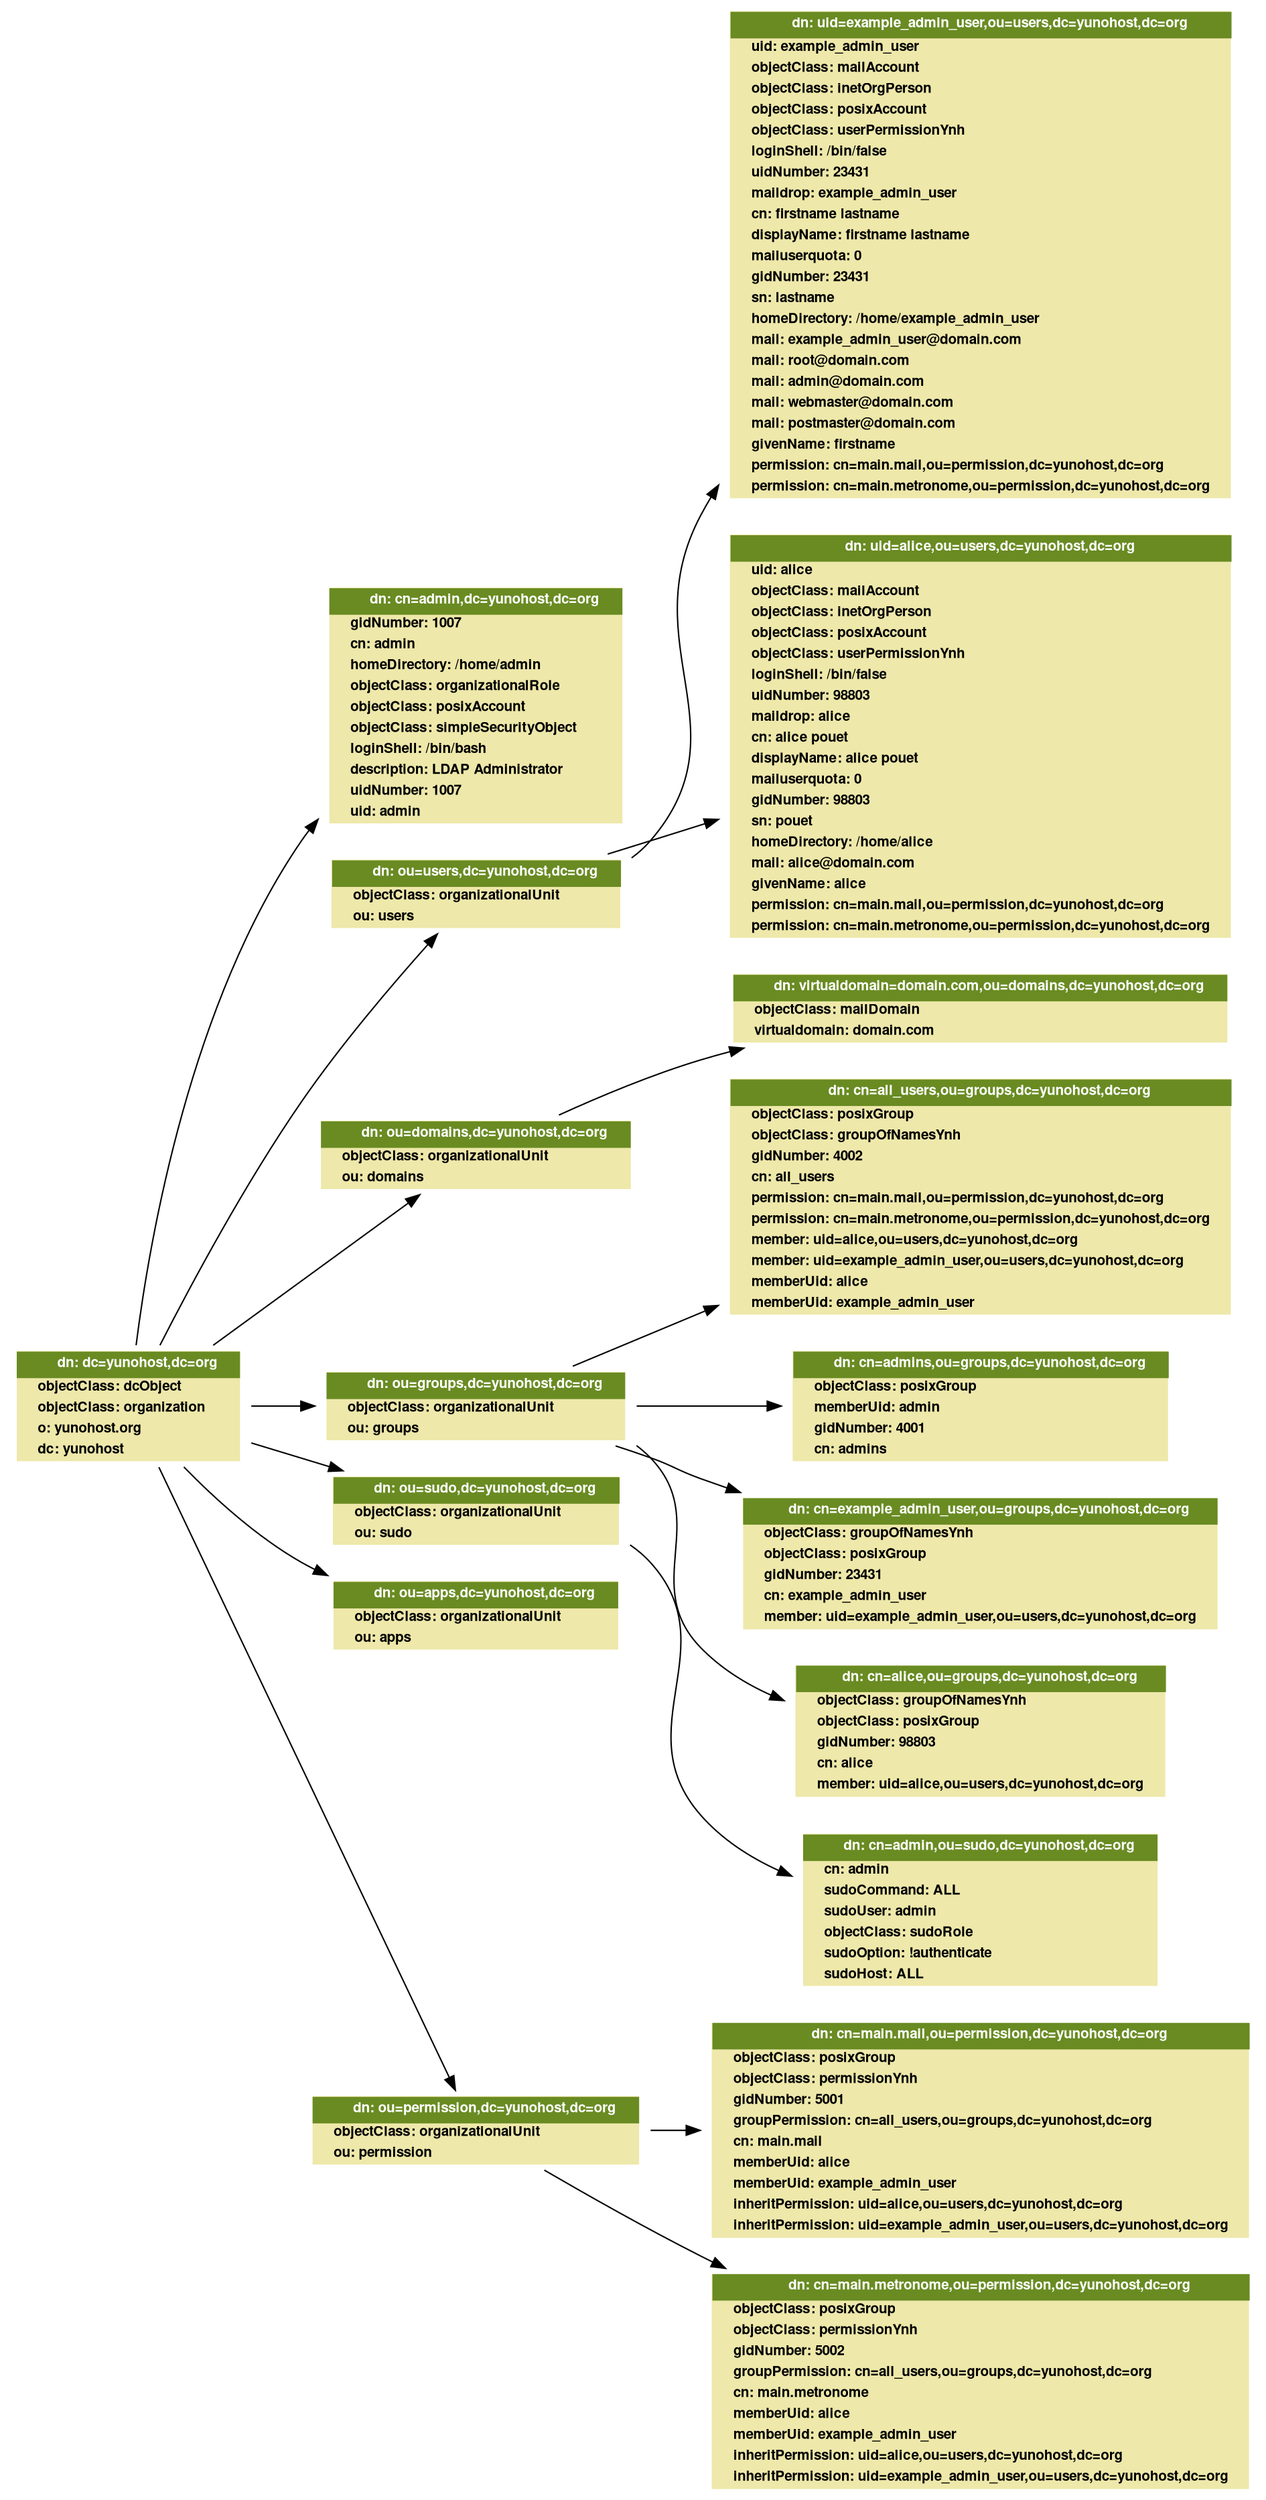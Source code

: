 strict digraph "<stdin>" {
  rankdir=LR

  fontname = "Helvetica"
  fontsize = 10
  splines  = true

  node [
    fontname = "Helvetica"
    fontsize = 10
    shape = "plaintext"
  ]

  edge [
    fontname = "Helvetica"
    fontsize = 10
  ]



  n0 [label=<
    <TABLE BGCOLOR="palegoldenrod" BORDER="0" CELLBORDER="0" CELLSPACING="0">
        <TR><TD CELLPADDING="4" ALIGN="CENTER" BGCOLOR="olivedrab4">
    <FONT FACE="Helvetica Bold" COLOR="white">
    dn: dc=yunohost,dc=org
    </FONT></TD></TR>
        <TR><TD BORDER="0" ALIGN="LEFT">
    <FONT FACE="Helvetica Bold">objectClass: dcObject</FONT>
    </TD></TR>
        <TR><TD BORDER="0" ALIGN="LEFT">
    <FONT FACE="Helvetica Bold">objectClass: organization</FONT>
    </TD></TR>
        <TR><TD BORDER="0" ALIGN="LEFT">
    <FONT FACE="Helvetica Bold">o: yunohost.org</FONT>
    </TD></TR>
        <TR><TD BORDER="0" ALIGN="LEFT">
    <FONT FACE="Helvetica Bold">dc: yunohost</FONT>
    </TD></TR>
    </TABLE>
  >]



  n1 [label=<
    <TABLE BGCOLOR="palegoldenrod" BORDER="0" CELLBORDER="0" CELLSPACING="0">
        <TR><TD CELLPADDING="4" ALIGN="CENTER" BGCOLOR="olivedrab4">
    <FONT FACE="Helvetica Bold" COLOR="white">
    dn: cn=admin,dc=yunohost,dc=org
    </FONT></TD></TR>
        <TR><TD BORDER="0" ALIGN="LEFT">
    <FONT FACE="Helvetica Bold">gidNumber: 1007</FONT>
    </TD></TR>
        <TR><TD BORDER="0" ALIGN="LEFT">
    <FONT FACE="Helvetica Bold">cn: admin</FONT>
    </TD></TR>
        <TR><TD BORDER="0" ALIGN="LEFT">
    <FONT FACE="Helvetica Bold">homeDirectory: /home/admin</FONT>
    </TD></TR>
        <TR><TD BORDER="0" ALIGN="LEFT">
    <FONT FACE="Helvetica Bold">objectClass: organizationalRole</FONT>
    </TD></TR>
        <TR><TD BORDER="0" ALIGN="LEFT">
    <FONT FACE="Helvetica Bold">objectClass: posixAccount</FONT>
    </TD></TR>
        <TR><TD BORDER="0" ALIGN="LEFT">
    <FONT FACE="Helvetica Bold">objectClass: simpleSecurityObject</FONT>
    </TD></TR>
        <TR><TD BORDER="0" ALIGN="LEFT">
    <FONT FACE="Helvetica Bold">loginShell: /bin/bash</FONT>
    </TD></TR>
        <TR><TD BORDER="0" ALIGN="LEFT">
    <FONT FACE="Helvetica Bold">description: LDAP Administrator</FONT>
    </TD></TR>
        <TR><TD BORDER="0" ALIGN="LEFT">
    <FONT FACE="Helvetica Bold">uidNumber: 1007</FONT>
    </TD></TR>
        <TR><TD BORDER="0" ALIGN="LEFT">
    <FONT FACE="Helvetica Bold">uid: admin</FONT>
    </TD></TR>
    </TABLE>
  >]
  n0->n1



  n2 [label=<
    <TABLE BGCOLOR="palegoldenrod" BORDER="0" CELLBORDER="0" CELLSPACING="0">
        <TR><TD CELLPADDING="4" ALIGN="CENTER" BGCOLOR="olivedrab4">
    <FONT FACE="Helvetica Bold" COLOR="white">
    dn: ou=users,dc=yunohost,dc=org
    </FONT></TD></TR>
        <TR><TD BORDER="0" ALIGN="LEFT">
    <FONT FACE="Helvetica Bold">objectClass: organizationalUnit</FONT>
    </TD></TR>
        <TR><TD BORDER="0" ALIGN="LEFT">
    <FONT FACE="Helvetica Bold">ou: users</FONT>
    </TD></TR>
    </TABLE>
  >]
  n0->n2



  n3 [label=<
    <TABLE BGCOLOR="palegoldenrod" BORDER="0" CELLBORDER="0" CELLSPACING="0">
        <TR><TD CELLPADDING="4" ALIGN="CENTER" BGCOLOR="olivedrab4">
    <FONT FACE="Helvetica Bold" COLOR="white">
    dn: ou=domains,dc=yunohost,dc=org
    </FONT></TD></TR>
        <TR><TD BORDER="0" ALIGN="LEFT">
    <FONT FACE="Helvetica Bold">objectClass: organizationalUnit</FONT>
    </TD></TR>
        <TR><TD BORDER="0" ALIGN="LEFT">
    <FONT FACE="Helvetica Bold">ou: domains</FONT>
    </TD></TR>
    </TABLE>
  >]
  n0->n3



  n4 [label=<
    <TABLE BGCOLOR="palegoldenrod" BORDER="0" CELLBORDER="0" CELLSPACING="0">
        <TR><TD CELLPADDING="4" ALIGN="CENTER" BGCOLOR="olivedrab4">
    <FONT FACE="Helvetica Bold" COLOR="white">
    dn: ou=groups,dc=yunohost,dc=org
    </FONT></TD></TR>
        <TR><TD BORDER="0" ALIGN="LEFT">
    <FONT FACE="Helvetica Bold">objectClass: organizationalUnit</FONT>
    </TD></TR>
        <TR><TD BORDER="0" ALIGN="LEFT">
    <FONT FACE="Helvetica Bold">ou: groups</FONT>
    </TD></TR>
    </TABLE>
  >]
  n0->n4



  n5 [label=<
    <TABLE BGCOLOR="palegoldenrod" BORDER="0" CELLBORDER="0" CELLSPACING="0">
        <TR><TD CELLPADDING="4" ALIGN="CENTER" BGCOLOR="olivedrab4">
    <FONT FACE="Helvetica Bold" COLOR="white">
    dn: ou=sudo,dc=yunohost,dc=org
    </FONT></TD></TR>
        <TR><TD BORDER="0" ALIGN="LEFT">
    <FONT FACE="Helvetica Bold">objectClass: organizationalUnit</FONT>
    </TD></TR>
        <TR><TD BORDER="0" ALIGN="LEFT">
    <FONT FACE="Helvetica Bold">ou: sudo</FONT>
    </TD></TR>
    </TABLE>
  >]
  n0->n5



  n6 [label=<
    <TABLE BGCOLOR="palegoldenrod" BORDER="0" CELLBORDER="0" CELLSPACING="0">
        <TR><TD CELLPADDING="4" ALIGN="CENTER" BGCOLOR="olivedrab4">
    <FONT FACE="Helvetica Bold" COLOR="white">
    dn: ou=apps,dc=yunohost,dc=org
    </FONT></TD></TR>
        <TR><TD BORDER="0" ALIGN="LEFT">
    <FONT FACE="Helvetica Bold">objectClass: organizationalUnit</FONT>
    </TD></TR>
        <TR><TD BORDER="0" ALIGN="LEFT">
    <FONT FACE="Helvetica Bold">ou: apps</FONT>
    </TD></TR>
    </TABLE>
  >]
  n0->n6



  n7 [label=<
    <TABLE BGCOLOR="palegoldenrod" BORDER="0" CELLBORDER="0" CELLSPACING="0">
        <TR><TD CELLPADDING="4" ALIGN="CENTER" BGCOLOR="olivedrab4">
    <FONT FACE="Helvetica Bold" COLOR="white">
    dn: ou=permission,dc=yunohost,dc=org
    </FONT></TD></TR>
        <TR><TD BORDER="0" ALIGN="LEFT">
    <FONT FACE="Helvetica Bold">objectClass: organizationalUnit</FONT>
    </TD></TR>
        <TR><TD BORDER="0" ALIGN="LEFT">
    <FONT FACE="Helvetica Bold">ou: permission</FONT>
    </TD></TR>
    </TABLE>
  >]
  n0->n7



  n8 [label=<
    <TABLE BGCOLOR="palegoldenrod" BORDER="0" CELLBORDER="0" CELLSPACING="0">
        <TR><TD CELLPADDING="4" ALIGN="CENTER" BGCOLOR="olivedrab4">
    <FONT FACE="Helvetica Bold" COLOR="white">
    dn: cn=all_users,ou=groups,dc=yunohost,dc=org
    </FONT></TD></TR>
        <TR><TD BORDER="0" ALIGN="LEFT">
    <FONT FACE="Helvetica Bold">objectClass: posixGroup</FONT>
    </TD></TR>
        <TR><TD BORDER="0" ALIGN="LEFT">
    <FONT FACE="Helvetica Bold">objectClass: groupOfNamesYnh</FONT>
    </TD></TR>
        <TR><TD BORDER="0" ALIGN="LEFT">
    <FONT FACE="Helvetica Bold">gidNumber: 4002</FONT>
    </TD></TR>
        <TR><TD BORDER="0" ALIGN="LEFT">
    <FONT FACE="Helvetica Bold">cn: all_users</FONT>
    </TD></TR>
        <TR><TD BORDER="0" ALIGN="LEFT">
    <FONT FACE="Helvetica Bold">permission: cn=main.mail,ou=permission,dc=yunohost,dc=org</FONT>
    </TD></TR>
        <TR><TD BORDER="0" ALIGN="LEFT">
    <FONT FACE="Helvetica Bold">permission: cn=main.metronome,ou=permission,dc=yunohost,dc=org</FONT>
    </TD></TR>
        <TR><TD BORDER="0" ALIGN="LEFT">
    <FONT FACE="Helvetica Bold">member: uid=alice,ou=users,dc=yunohost,dc=org</FONT>
    </TD></TR>
        <TR><TD BORDER="0" ALIGN="LEFT">
    <FONT FACE="Helvetica Bold">member: uid=example_admin_user,ou=users,dc=yunohost,dc=org</FONT>
    </TD></TR>
        <TR><TD BORDER="0" ALIGN="LEFT">
    <FONT FACE="Helvetica Bold">memberUid: alice</FONT>
    </TD></TR>
        <TR><TD BORDER="0" ALIGN="LEFT">
    <FONT FACE="Helvetica Bold">memberUid: example_admin_user</FONT>
    </TD></TR>
    </TABLE>
  >]
  n4->n8



  n9 [label=<
    <TABLE BGCOLOR="palegoldenrod" BORDER="0" CELLBORDER="0" CELLSPACING="0">
        <TR><TD CELLPADDING="4" ALIGN="CENTER" BGCOLOR="olivedrab4">
    <FONT FACE="Helvetica Bold" COLOR="white">
    dn: cn=admins,ou=groups,dc=yunohost,dc=org
    </FONT></TD></TR>
        <TR><TD BORDER="0" ALIGN="LEFT">
    <FONT FACE="Helvetica Bold">objectClass: posixGroup</FONT>
    </TD></TR>
        <TR><TD BORDER="0" ALIGN="LEFT">
    <FONT FACE="Helvetica Bold">memberUid: admin</FONT>
    </TD></TR>
        <TR><TD BORDER="0" ALIGN="LEFT">
    <FONT FACE="Helvetica Bold">gidNumber: 4001</FONT>
    </TD></TR>
        <TR><TD BORDER="0" ALIGN="LEFT">
    <FONT FACE="Helvetica Bold">cn: admins</FONT>
    </TD></TR>
    </TABLE>
  >]
  n4->n9



  n10 [label=<
    <TABLE BGCOLOR="palegoldenrod" BORDER="0" CELLBORDER="0" CELLSPACING="0">
        <TR><TD CELLPADDING="4" ALIGN="CENTER" BGCOLOR="olivedrab4">
    <FONT FACE="Helvetica Bold" COLOR="white">
    dn: cn=admin,ou=sudo,dc=yunohost,dc=org
    </FONT></TD></TR>
        <TR><TD BORDER="0" ALIGN="LEFT">
    <FONT FACE="Helvetica Bold">cn: admin</FONT>
    </TD></TR>
        <TR><TD BORDER="0" ALIGN="LEFT">
    <FONT FACE="Helvetica Bold">sudoCommand: ALL</FONT>
    </TD></TR>
        <TR><TD BORDER="0" ALIGN="LEFT">
    <FONT FACE="Helvetica Bold">sudoUser: admin</FONT>
    </TD></TR>
        <TR><TD BORDER="0" ALIGN="LEFT">
    <FONT FACE="Helvetica Bold">objectClass: sudoRole</FONT>
    </TD></TR>
        <TR><TD BORDER="0" ALIGN="LEFT">
    <FONT FACE="Helvetica Bold">sudoOption: !authenticate</FONT>
    </TD></TR>
        <TR><TD BORDER="0" ALIGN="LEFT">
    <FONT FACE="Helvetica Bold">sudoHost: ALL</FONT>
    </TD></TR>
    </TABLE>
  >]
  n5->n10



  n11 [label=<
    <TABLE BGCOLOR="palegoldenrod" BORDER="0" CELLBORDER="0" CELLSPACING="0">
        <TR><TD CELLPADDING="4" ALIGN="CENTER" BGCOLOR="olivedrab4">
    <FONT FACE="Helvetica Bold" COLOR="white">
    dn: cn=main.mail,ou=permission,dc=yunohost,dc=org
    </FONT></TD></TR>
        <TR><TD BORDER="0" ALIGN="LEFT">
    <FONT FACE="Helvetica Bold">objectClass: posixGroup</FONT>
    </TD></TR>
        <TR><TD BORDER="0" ALIGN="LEFT">
    <FONT FACE="Helvetica Bold">objectClass: permissionYnh</FONT>
    </TD></TR>
        <TR><TD BORDER="0" ALIGN="LEFT">
    <FONT FACE="Helvetica Bold">gidNumber: 5001</FONT>
    </TD></TR>
        <TR><TD BORDER="0" ALIGN="LEFT">
    <FONT FACE="Helvetica Bold">groupPermission: cn=all_users,ou=groups,dc=yunohost,dc=org</FONT>
    </TD></TR>
        <TR><TD BORDER="0" ALIGN="LEFT">
    <FONT FACE="Helvetica Bold">cn: main.mail</FONT>
    </TD></TR>
        <TR><TD BORDER="0" ALIGN="LEFT">
    <FONT FACE="Helvetica Bold">memberUid: alice</FONT>
    </TD></TR>
        <TR><TD BORDER="0" ALIGN="LEFT">
    <FONT FACE="Helvetica Bold">memberUid: example_admin_user</FONT>
    </TD></TR>
        <TR><TD BORDER="0" ALIGN="LEFT">
    <FONT FACE="Helvetica Bold">inheritPermission: uid=alice,ou=users,dc=yunohost,dc=org</FONT>
    </TD></TR>
        <TR><TD BORDER="0" ALIGN="LEFT">
    <FONT FACE="Helvetica Bold">inheritPermission: uid=example_admin_user,ou=users,dc=yunohost,dc=org</FONT>
    </TD></TR>
    </TABLE>
  >]
  n7->n11



  n12 [label=<
    <TABLE BGCOLOR="palegoldenrod" BORDER="0" CELLBORDER="0" CELLSPACING="0">
        <TR><TD CELLPADDING="4" ALIGN="CENTER" BGCOLOR="olivedrab4">
    <FONT FACE="Helvetica Bold" COLOR="white">
    dn: cn=main.metronome,ou=permission,dc=yunohost,dc=org
    </FONT></TD></TR>
        <TR><TD BORDER="0" ALIGN="LEFT">
    <FONT FACE="Helvetica Bold">objectClass: posixGroup</FONT>
    </TD></TR>
        <TR><TD BORDER="0" ALIGN="LEFT">
    <FONT FACE="Helvetica Bold">objectClass: permissionYnh</FONT>
    </TD></TR>
        <TR><TD BORDER="0" ALIGN="LEFT">
    <FONT FACE="Helvetica Bold">gidNumber: 5002</FONT>
    </TD></TR>
        <TR><TD BORDER="0" ALIGN="LEFT">
    <FONT FACE="Helvetica Bold">groupPermission: cn=all_users,ou=groups,dc=yunohost,dc=org</FONT>
    </TD></TR>
        <TR><TD BORDER="0" ALIGN="LEFT">
    <FONT FACE="Helvetica Bold">cn: main.metronome</FONT>
    </TD></TR>
        <TR><TD BORDER="0" ALIGN="LEFT">
    <FONT FACE="Helvetica Bold">memberUid: alice</FONT>
    </TD></TR>
        <TR><TD BORDER="0" ALIGN="LEFT">
    <FONT FACE="Helvetica Bold">memberUid: example_admin_user</FONT>
    </TD></TR>
        <TR><TD BORDER="0" ALIGN="LEFT">
    <FONT FACE="Helvetica Bold">inheritPermission: uid=alice,ou=users,dc=yunohost,dc=org</FONT>
    </TD></TR>
        <TR><TD BORDER="0" ALIGN="LEFT">
    <FONT FACE="Helvetica Bold">inheritPermission: uid=example_admin_user,ou=users,dc=yunohost,dc=org</FONT>
    </TD></TR>
    </TABLE>
  >]
  n7->n12



  n13 [label=<
    <TABLE BGCOLOR="palegoldenrod" BORDER="0" CELLBORDER="0" CELLSPACING="0">
        <TR><TD CELLPADDING="4" ALIGN="CENTER" BGCOLOR="olivedrab4">
    <FONT FACE="Helvetica Bold" COLOR="white">
    dn: virtualdomain=domain.com,ou=domains,dc=yunohost,dc=org
    </FONT></TD></TR>
        <TR><TD BORDER="0" ALIGN="LEFT">
    <FONT FACE="Helvetica Bold">objectClass: mailDomain</FONT>
    </TD></TR>
        <TR><TD BORDER="0" ALIGN="LEFT">
    <FONT FACE="Helvetica Bold">virtualdomain: domain.com</FONT>
    </TD></TR>
    </TABLE>
  >]
  n3->n13



  n14 [label=<
    <TABLE BGCOLOR="palegoldenrod" BORDER="0" CELLBORDER="0" CELLSPACING="0">
        <TR><TD CELLPADDING="4" ALIGN="CENTER" BGCOLOR="olivedrab4">
    <FONT FACE="Helvetica Bold" COLOR="white">
    dn: uid=example_admin_user,ou=users,dc=yunohost,dc=org
    </FONT></TD></TR>
        <TR><TD BORDER="0" ALIGN="LEFT">
    <FONT FACE="Helvetica Bold">uid: example_admin_user</FONT>
    </TD></TR>
        <TR><TD BORDER="0" ALIGN="LEFT">
    <FONT FACE="Helvetica Bold">objectClass: mailAccount</FONT>
    </TD></TR>
        <TR><TD BORDER="0" ALIGN="LEFT">
    <FONT FACE="Helvetica Bold">objectClass: inetOrgPerson</FONT>
    </TD></TR>
        <TR><TD BORDER="0" ALIGN="LEFT">
    <FONT FACE="Helvetica Bold">objectClass: posixAccount</FONT>
    </TD></TR>
        <TR><TD BORDER="0" ALIGN="LEFT">
    <FONT FACE="Helvetica Bold">objectClass: userPermissionYnh</FONT>
    </TD></TR>
        <TR><TD BORDER="0" ALIGN="LEFT">
    <FONT FACE="Helvetica Bold">loginShell: /bin/false</FONT>
    </TD></TR>
        <TR><TD BORDER="0" ALIGN="LEFT">
    <FONT FACE="Helvetica Bold">uidNumber: 23431</FONT>
    </TD></TR>
        <TR><TD BORDER="0" ALIGN="LEFT">
    <FONT FACE="Helvetica Bold">maildrop: example_admin_user</FONT>
    </TD></TR>
        <TR><TD BORDER="0" ALIGN="LEFT">
    <FONT FACE="Helvetica Bold">cn: firstname lastname</FONT>
    </TD></TR>
        <TR><TD BORDER="0" ALIGN="LEFT">
    <FONT FACE="Helvetica Bold">displayName: firstname lastname</FONT>
    </TD></TR>
        <TR><TD BORDER="0" ALIGN="LEFT">
    <FONT FACE="Helvetica Bold">mailuserquota: 0</FONT>
    </TD></TR>
        <TR><TD BORDER="0" ALIGN="LEFT">
    <FONT FACE="Helvetica Bold">gidNumber: 23431</FONT>
    </TD></TR>
        <TR><TD BORDER="0" ALIGN="LEFT">
    <FONT FACE="Helvetica Bold">sn: lastname</FONT>
    </TD></TR>
        <TR><TD BORDER="0" ALIGN="LEFT">
    <FONT FACE="Helvetica Bold">homeDirectory: /home/example_admin_user</FONT>
    </TD></TR>
        <TR><TD BORDER="0" ALIGN="LEFT">
    <FONT FACE="Helvetica Bold">mail: example_admin_user@domain.com</FONT>
    </TD></TR>
        <TR><TD BORDER="0" ALIGN="LEFT">
    <FONT FACE="Helvetica Bold">mail: root@domain.com</FONT>
    </TD></TR>
        <TR><TD BORDER="0" ALIGN="LEFT">
    <FONT FACE="Helvetica Bold">mail: admin@domain.com</FONT>
    </TD></TR>
        <TR><TD BORDER="0" ALIGN="LEFT">
    <FONT FACE="Helvetica Bold">mail: webmaster@domain.com</FONT>
    </TD></TR>
        <TR><TD BORDER="0" ALIGN="LEFT">
    <FONT FACE="Helvetica Bold">mail: postmaster@domain.com</FONT>
    </TD></TR>
        <TR><TD BORDER="0" ALIGN="LEFT">
    <FONT FACE="Helvetica Bold">givenName: firstname</FONT>
    </TD></TR>
        <TR><TD BORDER="0" ALIGN="LEFT">
    <FONT FACE="Helvetica Bold">permission: cn=main.mail,ou=permission,dc=yunohost,dc=org</FONT>
    </TD></TR>
        <TR><TD BORDER="0" ALIGN="LEFT">
    <FONT FACE="Helvetica Bold">permission: cn=main.metronome,ou=permission,dc=yunohost,dc=org</FONT>
    </TD></TR>
    </TABLE>
  >]
  n2->n14



  n15 [label=<
    <TABLE BGCOLOR="palegoldenrod" BORDER="0" CELLBORDER="0" CELLSPACING="0">
        <TR><TD CELLPADDING="4" ALIGN="CENTER" BGCOLOR="olivedrab4">
    <FONT FACE="Helvetica Bold" COLOR="white">
    dn: cn=example_admin_user,ou=groups,dc=yunohost,dc=org
    </FONT></TD></TR>
        <TR><TD BORDER="0" ALIGN="LEFT">
    <FONT FACE="Helvetica Bold">objectClass: groupOfNamesYnh</FONT>
    </TD></TR>
        <TR><TD BORDER="0" ALIGN="LEFT">
    <FONT FACE="Helvetica Bold">objectClass: posixGroup</FONT>
    </TD></TR>
        <TR><TD BORDER="0" ALIGN="LEFT">
    <FONT FACE="Helvetica Bold">gidNumber: 23431</FONT>
    </TD></TR>
        <TR><TD BORDER="0" ALIGN="LEFT">
    <FONT FACE="Helvetica Bold">cn: example_admin_user</FONT>
    </TD></TR>
        <TR><TD BORDER="0" ALIGN="LEFT">
    <FONT FACE="Helvetica Bold">member: uid=example_admin_user,ou=users,dc=yunohost,dc=org</FONT>
    </TD></TR>
    </TABLE>
  >]
  n4->n15



  n16 [label=<
    <TABLE BGCOLOR="palegoldenrod" BORDER="0" CELLBORDER="0" CELLSPACING="0">
        <TR><TD CELLPADDING="4" ALIGN="CENTER" BGCOLOR="olivedrab4">
    <FONT FACE="Helvetica Bold" COLOR="white">
    dn: uid=alice,ou=users,dc=yunohost,dc=org
    </FONT></TD></TR>
        <TR><TD BORDER="0" ALIGN="LEFT">
    <FONT FACE="Helvetica Bold">uid: alice</FONT>
    </TD></TR>
        <TR><TD BORDER="0" ALIGN="LEFT">
    <FONT FACE="Helvetica Bold">objectClass: mailAccount</FONT>
    </TD></TR>
        <TR><TD BORDER="0" ALIGN="LEFT">
    <FONT FACE="Helvetica Bold">objectClass: inetOrgPerson</FONT>
    </TD></TR>
        <TR><TD BORDER="0" ALIGN="LEFT">
    <FONT FACE="Helvetica Bold">objectClass: posixAccount</FONT>
    </TD></TR>
        <TR><TD BORDER="0" ALIGN="LEFT">
    <FONT FACE="Helvetica Bold">objectClass: userPermissionYnh</FONT>
    </TD></TR>
        <TR><TD BORDER="0" ALIGN="LEFT">
    <FONT FACE="Helvetica Bold">loginShell: /bin/false</FONT>
    </TD></TR>
        <TR><TD BORDER="0" ALIGN="LEFT">
    <FONT FACE="Helvetica Bold">uidNumber: 98803</FONT>
    </TD></TR>
        <TR><TD BORDER="0" ALIGN="LEFT">
    <FONT FACE="Helvetica Bold">maildrop: alice</FONT>
    </TD></TR>
        <TR><TD BORDER="0" ALIGN="LEFT">
    <FONT FACE="Helvetica Bold">cn: alice pouet</FONT>
    </TD></TR>
        <TR><TD BORDER="0" ALIGN="LEFT">
    <FONT FACE="Helvetica Bold">displayName: alice pouet</FONT>
    </TD></TR>
        <TR><TD BORDER="0" ALIGN="LEFT">
    <FONT FACE="Helvetica Bold">mailuserquota: 0</FONT>
    </TD></TR>
        <TR><TD BORDER="0" ALIGN="LEFT">
    <FONT FACE="Helvetica Bold">gidNumber: 98803</FONT>
    </TD></TR>
        <TR><TD BORDER="0" ALIGN="LEFT">
    <FONT FACE="Helvetica Bold">sn: pouet</FONT>
    </TD></TR>
        <TR><TD BORDER="0" ALIGN="LEFT">
    <FONT FACE="Helvetica Bold">homeDirectory: /home/alice</FONT>
    </TD></TR>
        <TR><TD BORDER="0" ALIGN="LEFT">
    <FONT FACE="Helvetica Bold">mail: alice@domain.com</FONT>
    </TD></TR>
        <TR><TD BORDER="0" ALIGN="LEFT">
    <FONT FACE="Helvetica Bold">givenName: alice</FONT>
    </TD></TR>
        <TR><TD BORDER="0" ALIGN="LEFT">
    <FONT FACE="Helvetica Bold">permission: cn=main.mail,ou=permission,dc=yunohost,dc=org</FONT>
    </TD></TR>
        <TR><TD BORDER="0" ALIGN="LEFT">
    <FONT FACE="Helvetica Bold">permission: cn=main.metronome,ou=permission,dc=yunohost,dc=org</FONT>
    </TD></TR>
    </TABLE>
  >]
  n2->n16



  n17 [label=<
    <TABLE BGCOLOR="palegoldenrod" BORDER="0" CELLBORDER="0" CELLSPACING="0">
        <TR><TD CELLPADDING="4" ALIGN="CENTER" BGCOLOR="olivedrab4">
    <FONT FACE="Helvetica Bold" COLOR="white">
    dn: cn=alice,ou=groups,dc=yunohost,dc=org
    </FONT></TD></TR>
        <TR><TD BORDER="0" ALIGN="LEFT">
    <FONT FACE="Helvetica Bold">objectClass: groupOfNamesYnh</FONT>
    </TD></TR>
        <TR><TD BORDER="0" ALIGN="LEFT">
    <FONT FACE="Helvetica Bold">objectClass: posixGroup</FONT>
    </TD></TR>
        <TR><TD BORDER="0" ALIGN="LEFT">
    <FONT FACE="Helvetica Bold">gidNumber: 98803</FONT>
    </TD></TR>
        <TR><TD BORDER="0" ALIGN="LEFT">
    <FONT FACE="Helvetica Bold">cn: alice</FONT>
    </TD></TR>
        <TR><TD BORDER="0" ALIGN="LEFT">
    <FONT FACE="Helvetica Bold">member: uid=alice,ou=users,dc=yunohost,dc=org</FONT>
    </TD></TR>
    </TABLE>
  >]
  n4->n17

}

